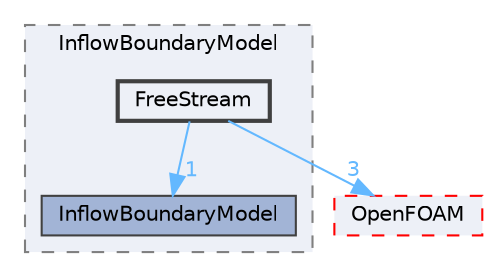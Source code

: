 digraph "src/lagrangian/DSMC/submodels/InflowBoundaryModel/FreeStream"
{
 // LATEX_PDF_SIZE
  bgcolor="transparent";
  edge [fontname=Helvetica,fontsize=10,labelfontname=Helvetica,labelfontsize=10];
  node [fontname=Helvetica,fontsize=10,shape=box,height=0.2,width=0.4];
  compound=true
  subgraph clusterdir_2033f01dbb0ef26f5fa09669b575622a {
    graph [ bgcolor="#edf0f7", pencolor="grey50", label="InflowBoundaryModel", fontname=Helvetica,fontsize=10 style="filled,dashed", URL="dir_2033f01dbb0ef26f5fa09669b575622a.html",tooltip=""]
  dir_c263f970eee0173231f5c7eabb3f89f3 [label="InflowBoundaryModel", fillcolor="#a2b4d6", color="grey25", style="filled", URL="dir_c263f970eee0173231f5c7eabb3f89f3.html",tooltip=""];
  dir_da1ce1b79b2f09b0bab3d00d11ff938e [label="FreeStream", fillcolor="#edf0f7", color="grey25", style="filled,bold", URL="dir_da1ce1b79b2f09b0bab3d00d11ff938e.html",tooltip=""];
  }
  dir_c5473ff19b20e6ec4dfe5c310b3778a8 [label="OpenFOAM", fillcolor="#edf0f7", color="red", style="filled,dashed", URL="dir_c5473ff19b20e6ec4dfe5c310b3778a8.html",tooltip=""];
  dir_da1ce1b79b2f09b0bab3d00d11ff938e->dir_c263f970eee0173231f5c7eabb3f89f3 [headlabel="1", labeldistance=1.5 headhref="dir_001491_001847.html" href="dir_001491_001847.html" color="steelblue1" fontcolor="steelblue1"];
  dir_da1ce1b79b2f09b0bab3d00d11ff938e->dir_c5473ff19b20e6ec4dfe5c310b3778a8 [headlabel="3", labeldistance=1.5 headhref="dir_001491_002695.html" href="dir_001491_002695.html" color="steelblue1" fontcolor="steelblue1"];
}
